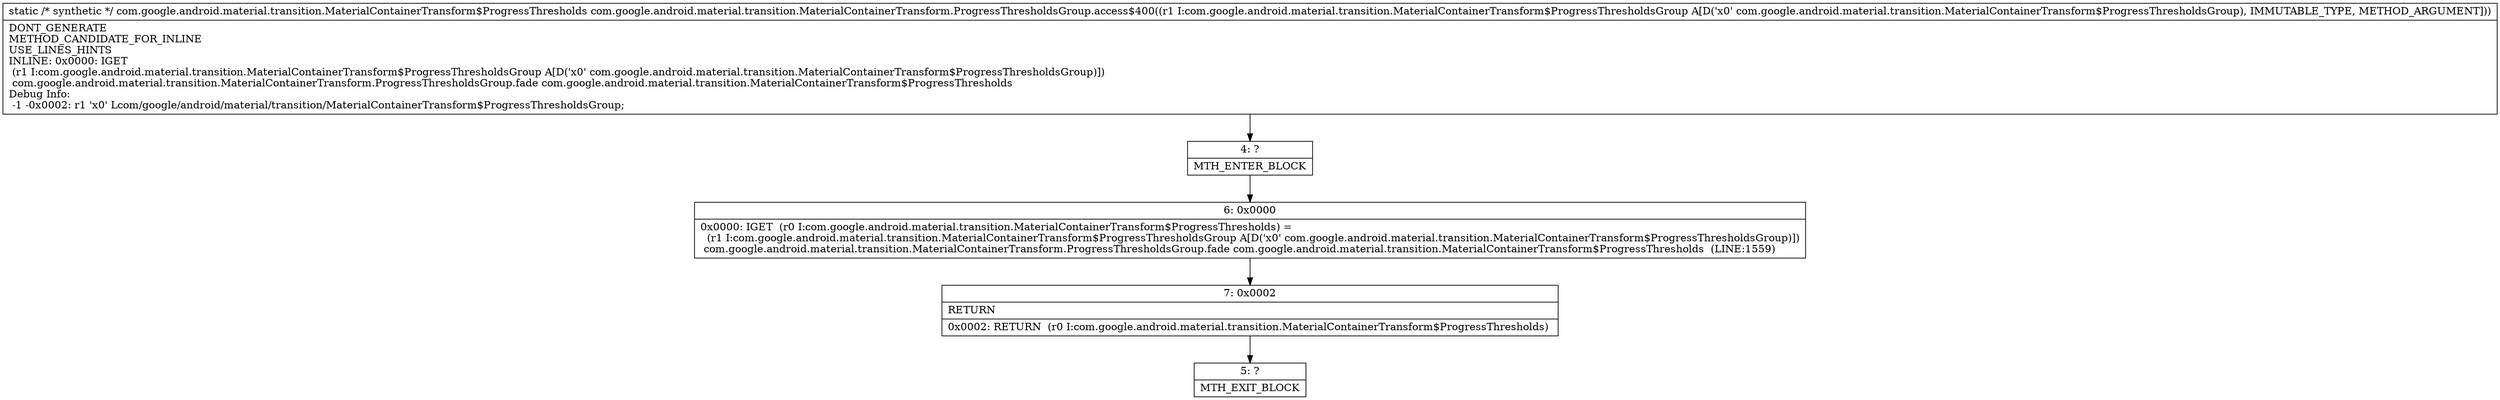 digraph "CFG forcom.google.android.material.transition.MaterialContainerTransform.ProgressThresholdsGroup.access$400(Lcom\/google\/android\/material\/transition\/MaterialContainerTransform$ProgressThresholdsGroup;)Lcom\/google\/android\/material\/transition\/MaterialContainerTransform$ProgressThresholds;" {
Node_4 [shape=record,label="{4\:\ ?|MTH_ENTER_BLOCK\l}"];
Node_6 [shape=record,label="{6\:\ 0x0000|0x0000: IGET  (r0 I:com.google.android.material.transition.MaterialContainerTransform$ProgressThresholds) = \l  (r1 I:com.google.android.material.transition.MaterialContainerTransform$ProgressThresholdsGroup A[D('x0' com.google.android.material.transition.MaterialContainerTransform$ProgressThresholdsGroup)])\l com.google.android.material.transition.MaterialContainerTransform.ProgressThresholdsGroup.fade com.google.android.material.transition.MaterialContainerTransform$ProgressThresholds  (LINE:1559)\l}"];
Node_7 [shape=record,label="{7\:\ 0x0002|RETURN\l|0x0002: RETURN  (r0 I:com.google.android.material.transition.MaterialContainerTransform$ProgressThresholds) \l}"];
Node_5 [shape=record,label="{5\:\ ?|MTH_EXIT_BLOCK\l}"];
MethodNode[shape=record,label="{static \/* synthetic *\/ com.google.android.material.transition.MaterialContainerTransform$ProgressThresholds com.google.android.material.transition.MaterialContainerTransform.ProgressThresholdsGroup.access$400((r1 I:com.google.android.material.transition.MaterialContainerTransform$ProgressThresholdsGroup A[D('x0' com.google.android.material.transition.MaterialContainerTransform$ProgressThresholdsGroup), IMMUTABLE_TYPE, METHOD_ARGUMENT]))  | DONT_GENERATE\lMETHOD_CANDIDATE_FOR_INLINE\lUSE_LINES_HINTS\lINLINE: 0x0000: IGET  \l  (r1 I:com.google.android.material.transition.MaterialContainerTransform$ProgressThresholdsGroup A[D('x0' com.google.android.material.transition.MaterialContainerTransform$ProgressThresholdsGroup)])\l com.google.android.material.transition.MaterialContainerTransform.ProgressThresholdsGroup.fade com.google.android.material.transition.MaterialContainerTransform$ProgressThresholds\lDebug Info:\l  \-1 \-0x0002: r1 'x0' Lcom\/google\/android\/material\/transition\/MaterialContainerTransform$ProgressThresholdsGroup;\l}"];
MethodNode -> Node_4;Node_4 -> Node_6;
Node_6 -> Node_7;
Node_7 -> Node_5;
}

